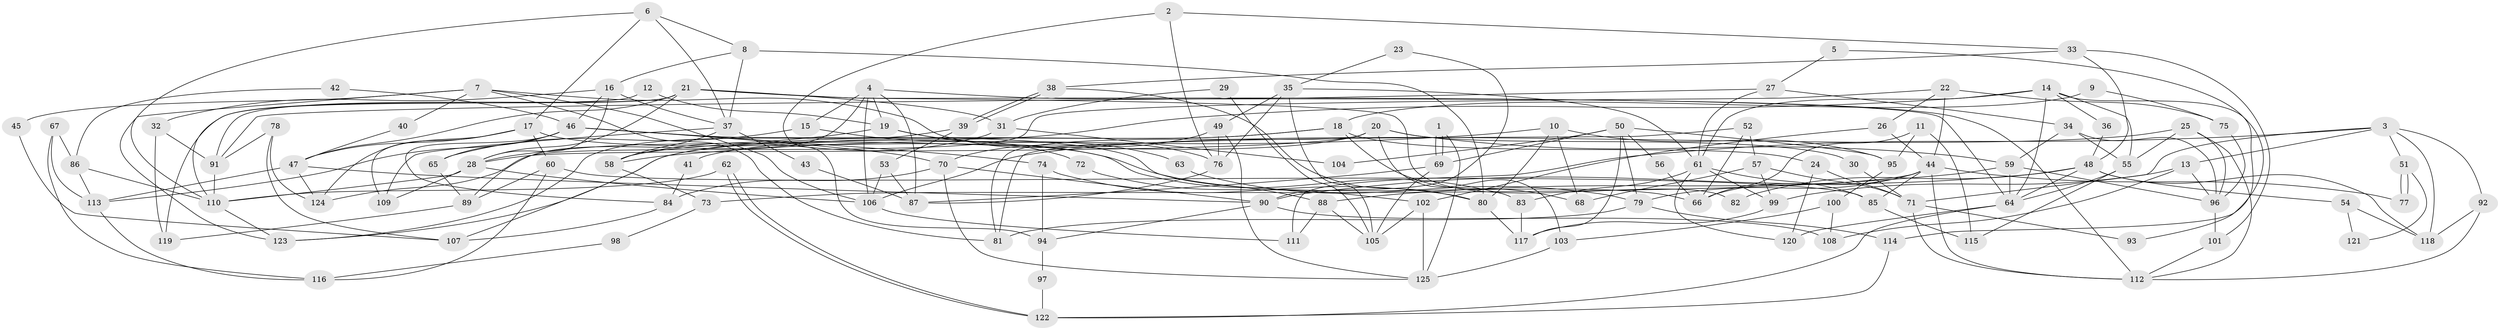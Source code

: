// Generated by graph-tools (version 1.1) at 2025/14/03/09/25 04:14:59]
// undirected, 125 vertices, 250 edges
graph export_dot {
graph [start="1"]
  node [color=gray90,style=filled];
  1;
  2;
  3;
  4;
  5;
  6;
  7;
  8;
  9;
  10;
  11;
  12;
  13;
  14;
  15;
  16;
  17;
  18;
  19;
  20;
  21;
  22;
  23;
  24;
  25;
  26;
  27;
  28;
  29;
  30;
  31;
  32;
  33;
  34;
  35;
  36;
  37;
  38;
  39;
  40;
  41;
  42;
  43;
  44;
  45;
  46;
  47;
  48;
  49;
  50;
  51;
  52;
  53;
  54;
  55;
  56;
  57;
  58;
  59;
  60;
  61;
  62;
  63;
  64;
  65;
  66;
  67;
  68;
  69;
  70;
  71;
  72;
  73;
  74;
  75;
  76;
  77;
  78;
  79;
  80;
  81;
  82;
  83;
  84;
  85;
  86;
  87;
  88;
  89;
  90;
  91;
  92;
  93;
  94;
  95;
  96;
  97;
  98;
  99;
  100;
  101;
  102;
  103;
  104;
  105;
  106;
  107;
  108;
  109;
  110;
  111;
  112;
  113;
  114;
  115;
  116;
  117;
  118;
  119;
  120;
  121;
  122;
  123;
  124;
  125;
  1 -- 69;
  1 -- 69;
  1 -- 125;
  2 -- 76;
  2 -- 94;
  2 -- 33;
  3 -- 71;
  3 -- 118;
  3 -- 13;
  3 -- 51;
  3 -- 92;
  3 -- 111;
  4 -- 106;
  4 -- 87;
  4 -- 15;
  4 -- 19;
  4 -- 89;
  4 -- 112;
  5 -- 114;
  5 -- 27;
  6 -- 110;
  6 -- 8;
  6 -- 17;
  6 -- 37;
  7 -- 106;
  7 -- 123;
  7 -- 40;
  7 -- 45;
  7 -- 76;
  7 -- 81;
  8 -- 37;
  8 -- 16;
  8 -- 80;
  9 -- 75;
  9 -- 18;
  10 -- 80;
  10 -- 58;
  10 -- 68;
  10 -- 95;
  11 -- 115;
  11 -- 66;
  11 -- 95;
  12 -- 110;
  12 -- 19;
  13 -- 99;
  13 -- 96;
  13 -- 108;
  14 -- 61;
  14 -- 64;
  14 -- 36;
  14 -- 55;
  14 -- 58;
  14 -- 93;
  15 -- 65;
  15 -- 72;
  16 -- 46;
  16 -- 37;
  16 -- 28;
  16 -- 32;
  17 -- 83;
  17 -- 47;
  17 -- 60;
  17 -- 109;
  17 -- 124;
  18 -- 68;
  18 -- 107;
  18 -- 24;
  18 -- 41;
  19 -- 28;
  19 -- 63;
  19 -- 88;
  20 -- 59;
  20 -- 28;
  20 -- 30;
  20 -- 81;
  20 -- 103;
  20 -- 123;
  21 -- 64;
  21 -- 28;
  21 -- 31;
  21 -- 47;
  21 -- 82;
  21 -- 91;
  21 -- 119;
  22 -- 44;
  22 -- 124;
  22 -- 26;
  22 -- 75;
  23 -- 90;
  23 -- 35;
  24 -- 71;
  24 -- 120;
  25 -- 96;
  25 -- 55;
  25 -- 106;
  25 -- 112;
  26 -- 102;
  26 -- 44;
  27 -- 91;
  27 -- 61;
  27 -- 34;
  28 -- 106;
  28 -- 109;
  28 -- 110;
  29 -- 105;
  29 -- 31;
  30 -- 71;
  31 -- 58;
  31 -- 104;
  32 -- 119;
  32 -- 91;
  33 -- 101;
  33 -- 38;
  33 -- 48;
  34 -- 96;
  34 -- 55;
  34 -- 59;
  35 -- 76;
  35 -- 49;
  35 -- 61;
  35 -- 105;
  36 -- 48;
  37 -- 109;
  37 -- 43;
  37 -- 58;
  38 -- 39;
  38 -- 39;
  38 -- 80;
  39 -- 123;
  39 -- 53;
  40 -- 47;
  41 -- 84;
  42 -- 86;
  42 -- 46;
  43 -- 87;
  44 -- 112;
  44 -- 66;
  44 -- 73;
  44 -- 77;
  44 -- 79;
  44 -- 85;
  45 -- 107;
  46 -- 113;
  46 -- 70;
  46 -- 65;
  46 -- 66;
  46 -- 74;
  46 -- 84;
  47 -- 90;
  47 -- 113;
  47 -- 124;
  48 -- 64;
  48 -- 54;
  48 -- 82;
  48 -- 90;
  48 -- 118;
  49 -- 70;
  49 -- 76;
  49 -- 125;
  50 -- 79;
  50 -- 95;
  50 -- 56;
  50 -- 69;
  50 -- 104;
  50 -- 117;
  51 -- 77;
  51 -- 77;
  51 -- 121;
  52 -- 66;
  52 -- 81;
  52 -- 57;
  53 -- 106;
  53 -- 87;
  54 -- 118;
  54 -- 121;
  55 -- 64;
  55 -- 115;
  56 -- 66;
  57 -- 99;
  57 -- 68;
  57 -- 71;
  58 -- 73;
  59 -- 88;
  59 -- 64;
  59 -- 96;
  60 -- 85;
  60 -- 89;
  60 -- 116;
  61 -- 120;
  61 -- 83;
  61 -- 85;
  61 -- 99;
  62 -- 110;
  62 -- 122;
  62 -- 122;
  63 -- 79;
  64 -- 120;
  64 -- 122;
  65 -- 89;
  67 -- 116;
  67 -- 86;
  67 -- 113;
  69 -- 87;
  69 -- 105;
  70 -- 125;
  70 -- 90;
  70 -- 84;
  71 -- 112;
  71 -- 93;
  72 -- 102;
  73 -- 98;
  74 -- 80;
  74 -- 94;
  75 -- 96;
  76 -- 87;
  78 -- 91;
  78 -- 124;
  78 -- 107;
  79 -- 81;
  79 -- 114;
  80 -- 117;
  83 -- 117;
  84 -- 107;
  85 -- 115;
  86 -- 113;
  86 -- 110;
  88 -- 105;
  88 -- 111;
  89 -- 119;
  90 -- 94;
  90 -- 108;
  91 -- 110;
  92 -- 112;
  92 -- 118;
  94 -- 97;
  95 -- 100;
  96 -- 101;
  97 -- 122;
  98 -- 116;
  99 -- 117;
  100 -- 108;
  100 -- 103;
  101 -- 112;
  102 -- 105;
  102 -- 125;
  103 -- 125;
  106 -- 111;
  110 -- 123;
  113 -- 116;
  114 -- 122;
}
